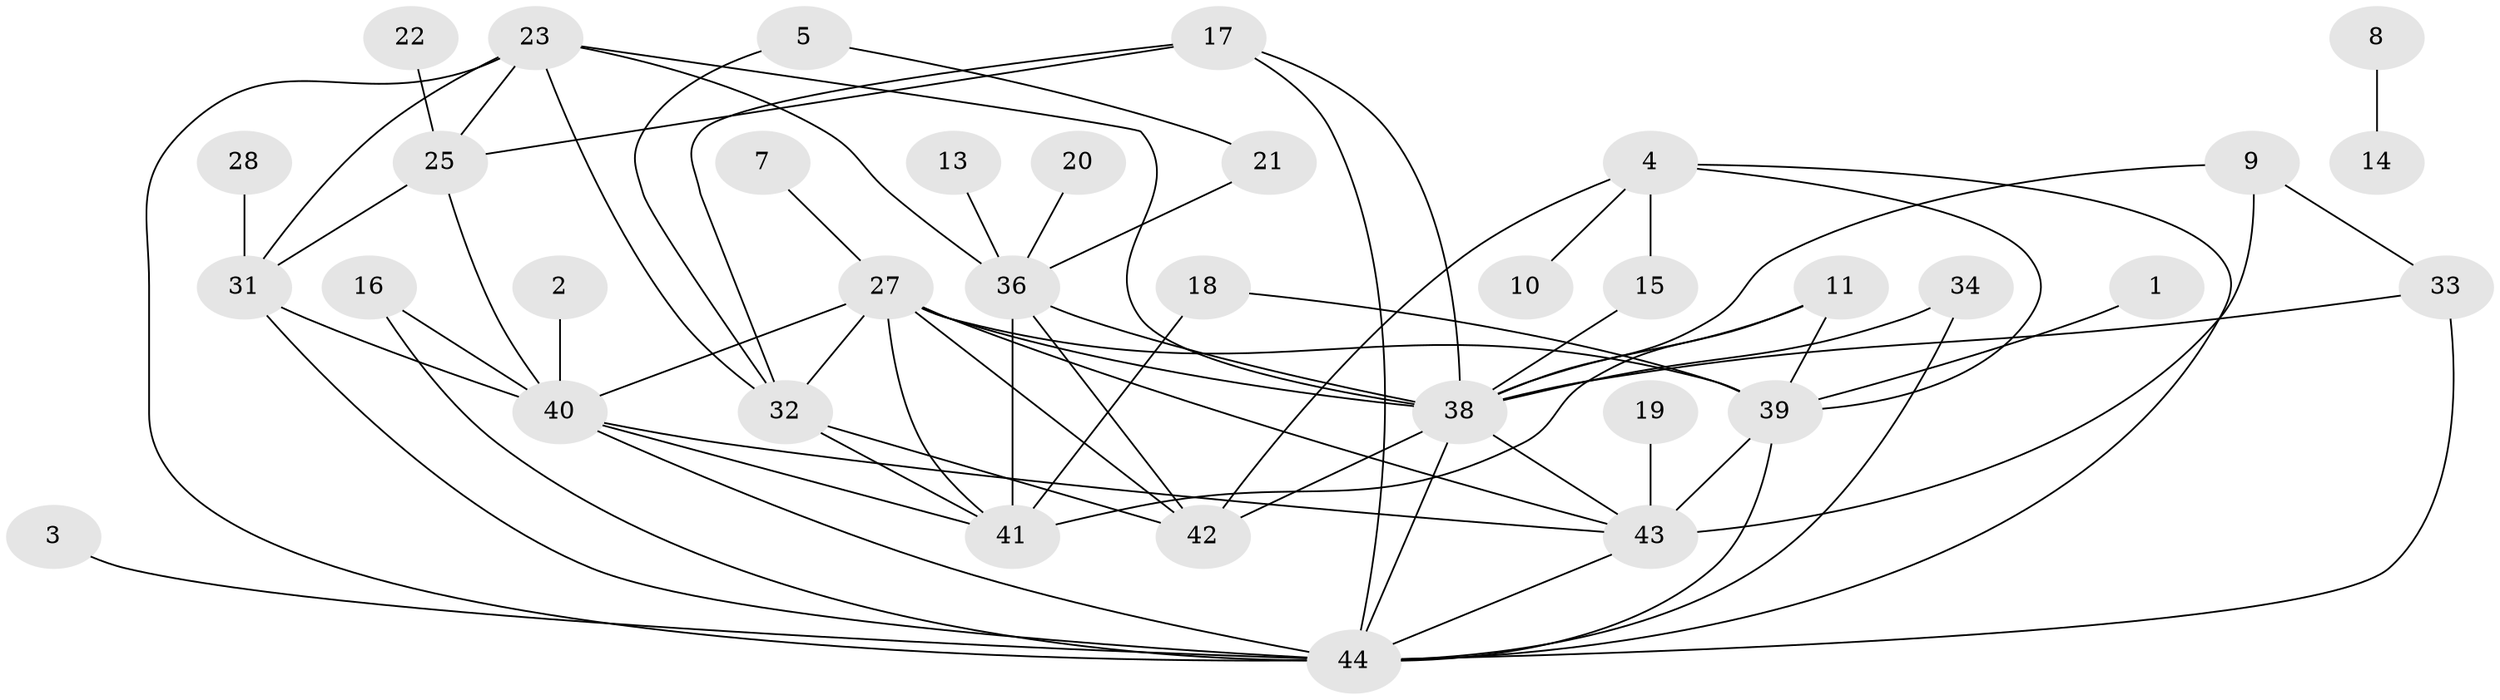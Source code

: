 // original degree distribution, {2: 0.22988505747126436, 1: 0.20689655172413793, 3: 0.1839080459770115, 4: 0.14942528735632185, 5: 0.06896551724137931, 8: 0.034482758620689655, 0: 0.08045977011494253, 6: 0.04597701149425287}
// Generated by graph-tools (version 1.1) at 2025/25/03/09/25 03:25:13]
// undirected, 36 vertices, 68 edges
graph export_dot {
graph [start="1"]
  node [color=gray90,style=filled];
  1;
  2;
  3;
  4;
  5;
  7;
  8;
  9;
  10;
  11;
  13;
  14;
  15;
  16;
  17;
  18;
  19;
  20;
  21;
  22;
  23;
  25;
  27;
  28;
  31;
  32;
  33;
  34;
  36;
  38;
  39;
  40;
  41;
  42;
  43;
  44;
  1 -- 39 [weight=1.0];
  2 -- 40 [weight=1.0];
  3 -- 44 [weight=2.0];
  4 -- 10 [weight=1.0];
  4 -- 15 [weight=1.0];
  4 -- 39 [weight=1.0];
  4 -- 42 [weight=1.0];
  4 -- 44 [weight=1.0];
  5 -- 21 [weight=1.0];
  5 -- 32 [weight=1.0];
  7 -- 27 [weight=1.0];
  8 -- 14 [weight=1.0];
  9 -- 33 [weight=1.0];
  9 -- 38 [weight=1.0];
  9 -- 43 [weight=3.0];
  11 -- 38 [weight=1.0];
  11 -- 39 [weight=1.0];
  11 -- 41 [weight=1.0];
  13 -- 36 [weight=1.0];
  15 -- 38 [weight=1.0];
  16 -- 40 [weight=1.0];
  16 -- 44 [weight=1.0];
  17 -- 25 [weight=1.0];
  17 -- 32 [weight=1.0];
  17 -- 38 [weight=1.0];
  17 -- 44 [weight=1.0];
  18 -- 39 [weight=1.0];
  18 -- 41 [weight=1.0];
  19 -- 43 [weight=1.0];
  20 -- 36 [weight=1.0];
  21 -- 36 [weight=1.0];
  22 -- 25 [weight=1.0];
  23 -- 25 [weight=1.0];
  23 -- 31 [weight=1.0];
  23 -- 32 [weight=1.0];
  23 -- 36 [weight=1.0];
  23 -- 38 [weight=1.0];
  23 -- 44 [weight=1.0];
  25 -- 31 [weight=1.0];
  25 -- 40 [weight=1.0];
  27 -- 32 [weight=1.0];
  27 -- 38 [weight=1.0];
  27 -- 39 [weight=1.0];
  27 -- 40 [weight=1.0];
  27 -- 41 [weight=1.0];
  27 -- 42 [weight=1.0];
  27 -- 43 [weight=1.0];
  28 -- 31 [weight=1.0];
  31 -- 40 [weight=2.0];
  31 -- 44 [weight=1.0];
  32 -- 41 [weight=1.0];
  32 -- 42 [weight=1.0];
  33 -- 38 [weight=1.0];
  33 -- 44 [weight=1.0];
  34 -- 38 [weight=1.0];
  34 -- 44 [weight=2.0];
  36 -- 38 [weight=1.0];
  36 -- 41 [weight=3.0];
  36 -- 42 [weight=1.0];
  38 -- 42 [weight=1.0];
  38 -- 43 [weight=1.0];
  38 -- 44 [weight=1.0];
  39 -- 43 [weight=1.0];
  39 -- 44 [weight=1.0];
  40 -- 41 [weight=1.0];
  40 -- 43 [weight=1.0];
  40 -- 44 [weight=1.0];
  43 -- 44 [weight=1.0];
}
